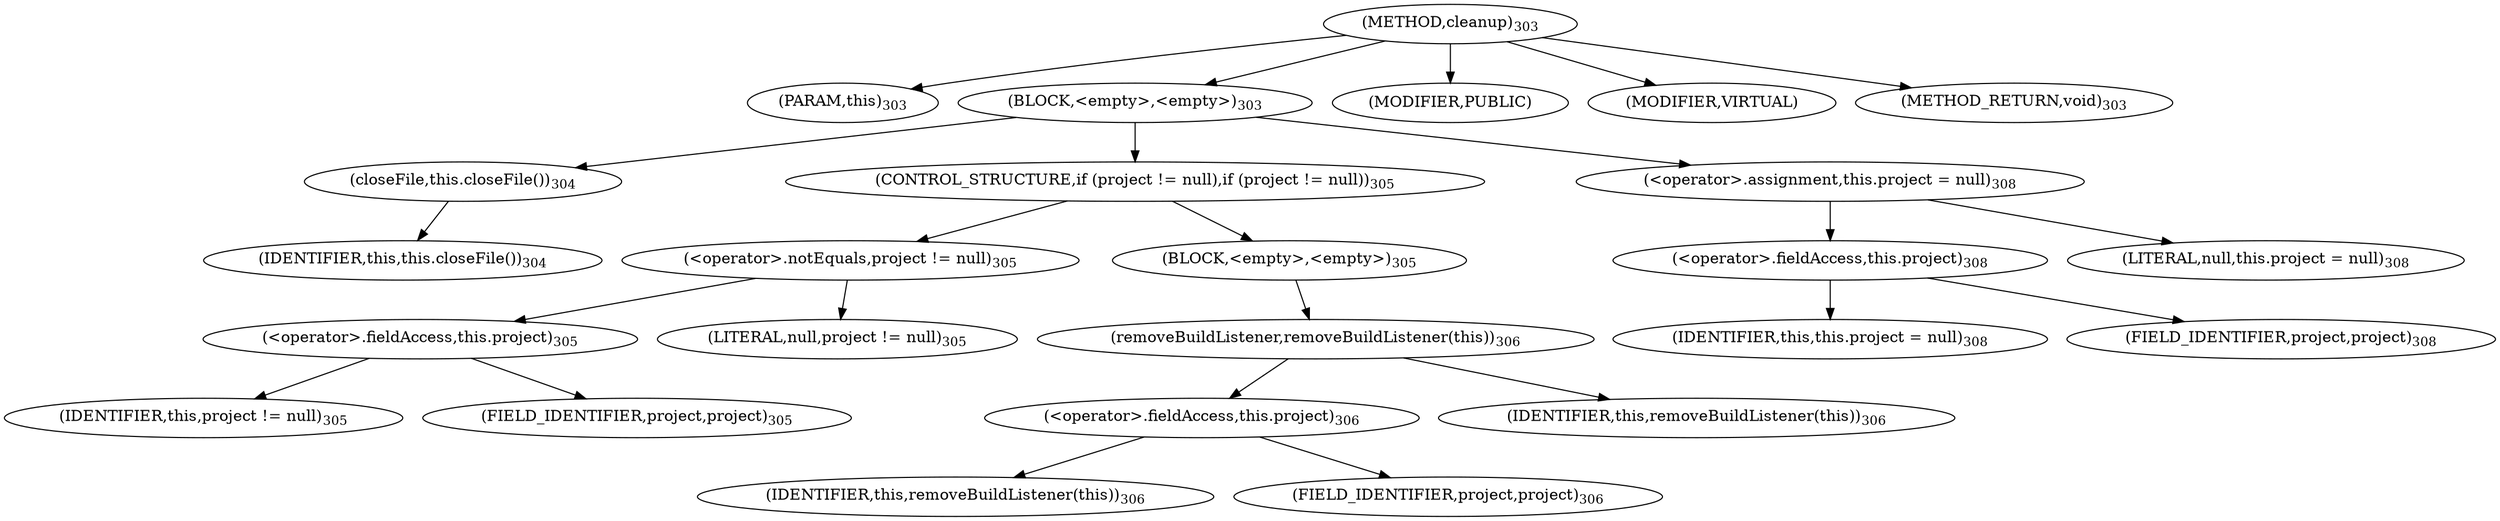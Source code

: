 digraph "cleanup" {  
"635" [label = <(METHOD,cleanup)<SUB>303</SUB>> ]
"39" [label = <(PARAM,this)<SUB>303</SUB>> ]
"636" [label = <(BLOCK,&lt;empty&gt;,&lt;empty&gt;)<SUB>303</SUB>> ]
"637" [label = <(closeFile,this.closeFile())<SUB>304</SUB>> ]
"38" [label = <(IDENTIFIER,this,this.closeFile())<SUB>304</SUB>> ]
"638" [label = <(CONTROL_STRUCTURE,if (project != null),if (project != null))<SUB>305</SUB>> ]
"639" [label = <(&lt;operator&gt;.notEquals,project != null)<SUB>305</SUB>> ]
"640" [label = <(&lt;operator&gt;.fieldAccess,this.project)<SUB>305</SUB>> ]
"641" [label = <(IDENTIFIER,this,project != null)<SUB>305</SUB>> ]
"642" [label = <(FIELD_IDENTIFIER,project,project)<SUB>305</SUB>> ]
"643" [label = <(LITERAL,null,project != null)<SUB>305</SUB>> ]
"644" [label = <(BLOCK,&lt;empty&gt;,&lt;empty&gt;)<SUB>305</SUB>> ]
"645" [label = <(removeBuildListener,removeBuildListener(this))<SUB>306</SUB>> ]
"646" [label = <(&lt;operator&gt;.fieldAccess,this.project)<SUB>306</SUB>> ]
"647" [label = <(IDENTIFIER,this,removeBuildListener(this))<SUB>306</SUB>> ]
"648" [label = <(FIELD_IDENTIFIER,project,project)<SUB>306</SUB>> ]
"40" [label = <(IDENTIFIER,this,removeBuildListener(this))<SUB>306</SUB>> ]
"649" [label = <(&lt;operator&gt;.assignment,this.project = null)<SUB>308</SUB>> ]
"650" [label = <(&lt;operator&gt;.fieldAccess,this.project)<SUB>308</SUB>> ]
"651" [label = <(IDENTIFIER,this,this.project = null)<SUB>308</SUB>> ]
"652" [label = <(FIELD_IDENTIFIER,project,project)<SUB>308</SUB>> ]
"653" [label = <(LITERAL,null,this.project = null)<SUB>308</SUB>> ]
"654" [label = <(MODIFIER,PUBLIC)> ]
"655" [label = <(MODIFIER,VIRTUAL)> ]
"656" [label = <(METHOD_RETURN,void)<SUB>303</SUB>> ]
  "635" -> "39" 
  "635" -> "636" 
  "635" -> "654" 
  "635" -> "655" 
  "635" -> "656" 
  "636" -> "637" 
  "636" -> "638" 
  "636" -> "649" 
  "637" -> "38" 
  "638" -> "639" 
  "638" -> "644" 
  "639" -> "640" 
  "639" -> "643" 
  "640" -> "641" 
  "640" -> "642" 
  "644" -> "645" 
  "645" -> "646" 
  "645" -> "40" 
  "646" -> "647" 
  "646" -> "648" 
  "649" -> "650" 
  "649" -> "653" 
  "650" -> "651" 
  "650" -> "652" 
}
